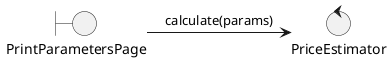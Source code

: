 @startuml
boundary PrintParametersPage
control PriceEstimator

(PrintParametersPage) -> (PriceEstimator): calculate(params)
@enduml